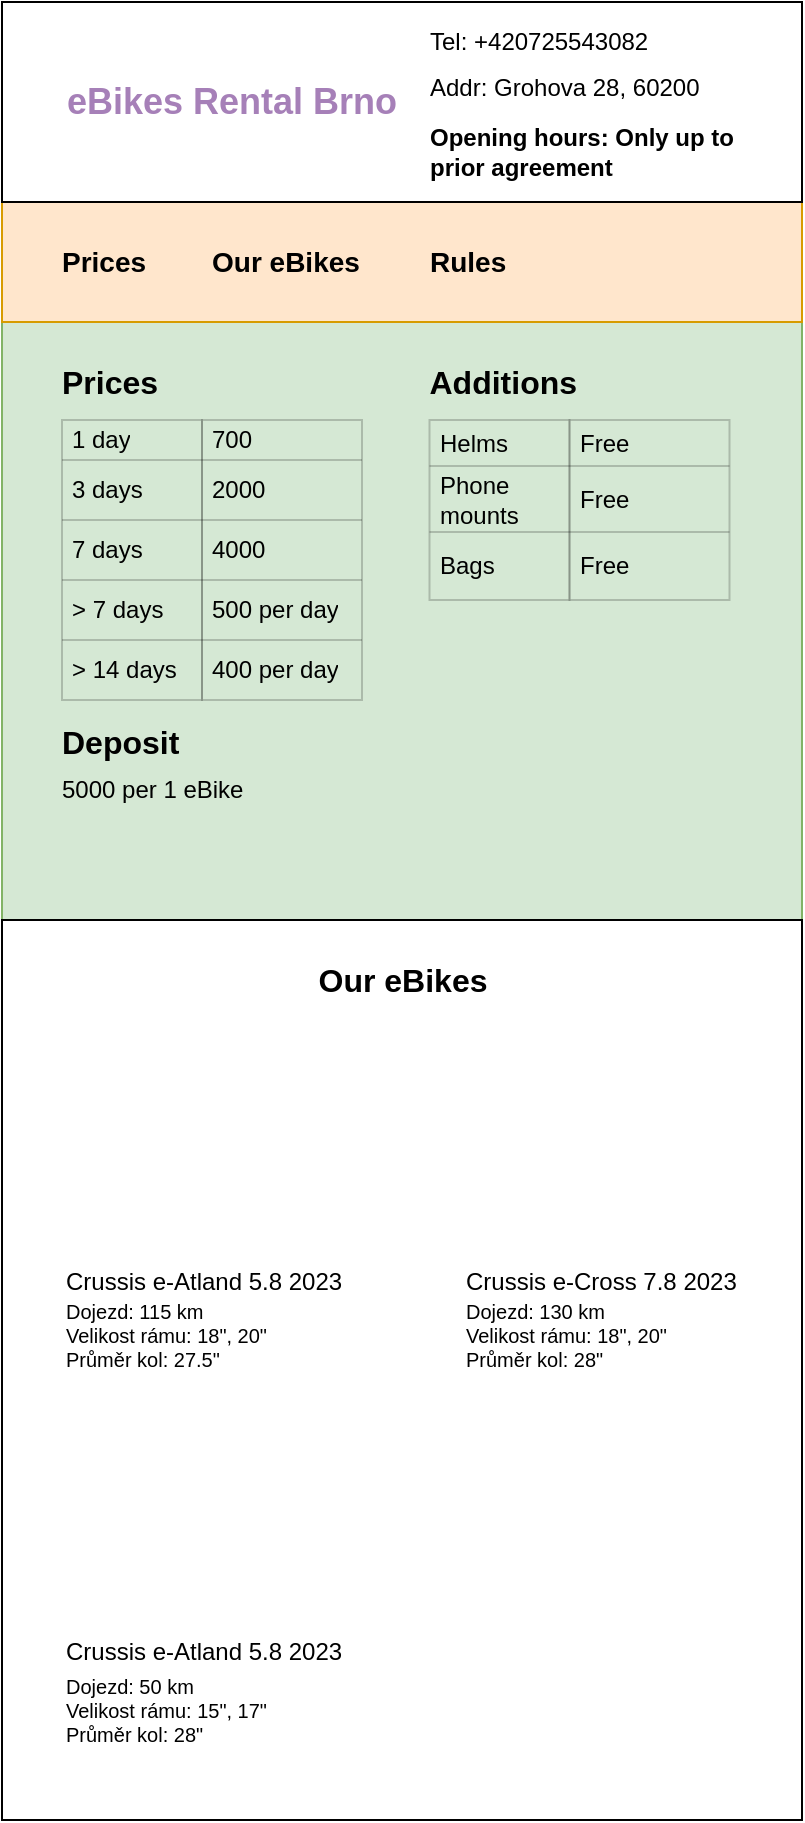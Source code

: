<mxfile version="24.7.4">
  <diagram name="Page-1" id="hJjBqLvvqv5Prr_OgkOo">
    <mxGraphModel dx="1272" dy="728" grid="1" gridSize="10" guides="1" tooltips="1" connect="1" arrows="1" fold="1" page="1" pageScale="1" pageWidth="827" pageHeight="1169" math="0" shadow="0">
      <root>
        <mxCell id="0" />
        <mxCell id="1" parent="0" />
        <mxCell id="w2WjnWx_LfguR5dHV_uu-86" value="" style="rounded=0;whiteSpace=wrap;html=1;fillColor=#d5e8d4;strokeColor=#82b366;fontFamily=Helvetica;" parent="1" vertex="1">
          <mxGeometry x="120" y="200" width="400" height="300" as="geometry" />
        </mxCell>
        <mxCell id="w2WjnWx_LfguR5dHV_uu-136" value="" style="rounded=0;whiteSpace=wrap;html=1;fillColor=#ffe6cc;strokeColor=#d79b00;fontFamily=Helvetica;" parent="1" vertex="1">
          <mxGeometry x="120" y="140" width="400" height="60" as="geometry" />
        </mxCell>
        <mxCell id="w2WjnWx_LfguR5dHV_uu-2" value="" style="rounded=0;whiteSpace=wrap;html=1;fontFamily=Helvetica;" parent="1" vertex="1">
          <mxGeometry x="120" y="40" width="400" height="100" as="geometry" />
        </mxCell>
        <mxCell id="w2WjnWx_LfguR5dHV_uu-3" value="eBikes Rental Brno" style="text;html=1;align=center;verticalAlign=middle;whiteSpace=wrap;rounded=0;fontSize=18;fontStyle=1;spacing=0;spacingLeft=0;fontFamily=Helvetica;fontColor=#A680B8;" parent="1" vertex="1">
          <mxGeometry x="150" y="75" width="170" height="30" as="geometry" />
        </mxCell>
        <mxCell id="w2WjnWx_LfguR5dHV_uu-5" value="Prices" style="text;html=1;align=left;verticalAlign=middle;whiteSpace=wrap;rounded=0;fontStyle=1;fontSize=14;fontFamily=Helvetica;spacing=0;" parent="1" vertex="1">
          <mxGeometry x="150" y="162.5" width="50" height="15" as="geometry" />
        </mxCell>
        <mxCell id="w2WjnWx_LfguR5dHV_uu-125" value="" style="group;fontFamily=Helvetica;spacing=0;" parent="1" vertex="1" connectable="0">
          <mxGeometry x="150" y="209" width="150" height="180" as="geometry" />
        </mxCell>
        <mxCell id="w2WjnWx_LfguR5dHV_uu-33" value="Prices" style="text;strokeColor=none;fillColor=none;fontSize=16;fontStyle=1;verticalAlign=middle;align=left;spacingLeft=0;spacing=0;fontFamily=Helvetica;" parent="w2WjnWx_LfguR5dHV_uu-125" vertex="1">
          <mxGeometry width="100" height="40" as="geometry" />
        </mxCell>
        <mxCell id="w2WjnWx_LfguR5dHV_uu-91" value="" style="group;fontFamily=Helvetica;" parent="w2WjnWx_LfguR5dHV_uu-125" vertex="1" connectable="0">
          <mxGeometry y="40" width="150" height="140" as="geometry" />
        </mxCell>
        <mxCell id="w2WjnWx_LfguR5dHV_uu-23" value="" style="shape=table;startSize=0;container=1;collapsible=0;childLayout=tableLayout;fontSize=11;fillColor=none;strokeColor=default;align=left;strokeWidth=1;perimeterSpacing=0;opacity=20;spacing=0;spacingLeft=0;fontFamily=Helvetica;" parent="w2WjnWx_LfguR5dHV_uu-91" vertex="1">
          <mxGeometry width="70" height="140" as="geometry" />
        </mxCell>
        <mxCell id="w2WjnWx_LfguR5dHV_uu-24" value="" style="shape=tableRow;horizontal=0;startSize=0;swimlaneHead=0;swimlaneBody=0;strokeColor=inherit;top=0;left=0;bottom=0;right=0;collapsible=0;dropTarget=0;fillColor=none;points=[[0,0.5],[1,0.5]];portConstraint=eastwest;fontSize=16;fontFamily=Helvetica;" parent="w2WjnWx_LfguR5dHV_uu-23" vertex="1">
          <mxGeometry width="70" height="20" as="geometry" />
        </mxCell>
        <mxCell id="w2WjnWx_LfguR5dHV_uu-25" value="1 day" style="shape=partialRectangle;html=1;whiteSpace=wrap;connectable=0;strokeColor=default;overflow=hidden;fillColor=none;top=0;left=0;bottom=0;right=0;pointerEvents=1;fontSize=12;align=left;spacingLeft=5;verticalAlign=middle;spacing=0;fontFamily=Helvetica;" parent="w2WjnWx_LfguR5dHV_uu-24" vertex="1">
          <mxGeometry width="70" height="20" as="geometry">
            <mxRectangle width="70" height="20" as="alternateBounds" />
          </mxGeometry>
        </mxCell>
        <mxCell id="w2WjnWx_LfguR5dHV_uu-26" value="" style="shape=tableRow;horizontal=0;startSize=0;swimlaneHead=0;swimlaneBody=0;strokeColor=inherit;top=0;left=0;bottom=0;right=0;collapsible=0;dropTarget=0;fillColor=none;points=[[0,0.5],[1,0.5]];portConstraint=eastwest;fontSize=16;fontFamily=Helvetica;" parent="w2WjnWx_LfguR5dHV_uu-23" vertex="1">
          <mxGeometry y="20" width="70" height="30" as="geometry" />
        </mxCell>
        <mxCell id="w2WjnWx_LfguR5dHV_uu-27" value="3 days" style="shape=partialRectangle;html=1;whiteSpace=wrap;connectable=0;strokeColor=inherit;overflow=hidden;fillColor=none;top=0;left=0;bottom=0;right=0;pointerEvents=1;fontSize=12;align=left;spacingLeft=5;spacing=0;fontFamily=Helvetica;" parent="w2WjnWx_LfguR5dHV_uu-26" vertex="1">
          <mxGeometry width="70" height="30" as="geometry">
            <mxRectangle width="70" height="30" as="alternateBounds" />
          </mxGeometry>
        </mxCell>
        <mxCell id="w2WjnWx_LfguR5dHV_uu-28" value="" style="shape=tableRow;horizontal=0;startSize=0;swimlaneHead=0;swimlaneBody=0;strokeColor=inherit;top=0;left=0;bottom=0;right=0;collapsible=0;dropTarget=0;fillColor=none;points=[[0,0.5],[1,0.5]];portConstraint=eastwest;fontSize=16;fontFamily=Helvetica;" parent="w2WjnWx_LfguR5dHV_uu-23" vertex="1">
          <mxGeometry y="50" width="70" height="30" as="geometry" />
        </mxCell>
        <mxCell id="w2WjnWx_LfguR5dHV_uu-29" value="7 days" style="shape=partialRectangle;html=1;whiteSpace=wrap;connectable=0;strokeColor=inherit;overflow=hidden;fillColor=none;top=0;left=0;bottom=0;right=0;pointerEvents=1;fontSize=12;align=left;spacingLeft=5;spacing=0;fontFamily=Helvetica;" parent="w2WjnWx_LfguR5dHV_uu-28" vertex="1">
          <mxGeometry width="70" height="30" as="geometry">
            <mxRectangle width="70" height="30" as="alternateBounds" />
          </mxGeometry>
        </mxCell>
        <mxCell id="w2WjnWx_LfguR5dHV_uu-30" style="shape=tableRow;horizontal=0;startSize=0;swimlaneHead=0;swimlaneBody=0;strokeColor=inherit;top=0;left=0;bottom=0;right=0;collapsible=0;dropTarget=0;fillColor=none;points=[[0,0.5],[1,0.5]];portConstraint=eastwest;fontSize=16;spacingLeft=1;fontFamily=Helvetica;" parent="w2WjnWx_LfguR5dHV_uu-23" vertex="1">
          <mxGeometry y="80" width="70" height="30" as="geometry" />
        </mxCell>
        <mxCell id="w2WjnWx_LfguR5dHV_uu-31" value="&amp;gt; 7 days" style="shape=partialRectangle;html=1;whiteSpace=wrap;connectable=0;strokeColor=default;overflow=hidden;fillColor=none;top=0;left=0;bottom=0;right=0;pointerEvents=1;fontSize=12;align=left;spacingLeft=5;spacing=0;perimeterSpacing=1;fontFamily=Helvetica;" parent="w2WjnWx_LfguR5dHV_uu-30" vertex="1">
          <mxGeometry width="70" height="30" as="geometry">
            <mxRectangle width="70" height="30" as="alternateBounds" />
          </mxGeometry>
        </mxCell>
        <mxCell id="w2WjnWx_LfguR5dHV_uu-54" style="shape=tableRow;horizontal=0;startSize=0;swimlaneHead=0;swimlaneBody=0;strokeColor=inherit;top=0;left=0;bottom=0;right=0;collapsible=0;dropTarget=0;fillColor=none;points=[[0,0.5],[1,0.5]];portConstraint=eastwest;fontSize=16;spacingLeft=1;fontFamily=Helvetica;" parent="w2WjnWx_LfguR5dHV_uu-23" vertex="1">
          <mxGeometry y="110" width="70" height="30" as="geometry" />
        </mxCell>
        <mxCell id="w2WjnWx_LfguR5dHV_uu-55" value="&amp;gt; 14 days" style="shape=partialRectangle;html=1;whiteSpace=wrap;connectable=0;strokeColor=default;overflow=hidden;fillColor=none;top=0;left=0;bottom=0;right=0;pointerEvents=1;fontSize=12;align=left;spacingLeft=5;spacing=0;perimeterSpacing=1;fontFamily=Helvetica;" parent="w2WjnWx_LfguR5dHV_uu-54" vertex="1">
          <mxGeometry width="70" height="30" as="geometry">
            <mxRectangle width="70" height="30" as="alternateBounds" />
          </mxGeometry>
        </mxCell>
        <mxCell id="w2WjnWx_LfguR5dHV_uu-36" value="" style="shape=table;startSize=0;container=1;collapsible=0;childLayout=tableLayout;fontSize=11;fillColor=none;strokeColor=default;align=left;strokeWidth=1;perimeterSpacing=0;opacity=20;spacingLeft=0;spacing=0;fontFamily=Helvetica;" parent="w2WjnWx_LfguR5dHV_uu-91" vertex="1">
          <mxGeometry x="70" width="80" height="140" as="geometry" />
        </mxCell>
        <mxCell id="w2WjnWx_LfguR5dHV_uu-37" value="" style="shape=tableRow;horizontal=0;startSize=0;swimlaneHead=0;swimlaneBody=0;strokeColor=inherit;top=0;left=0;bottom=0;right=0;collapsible=0;dropTarget=0;fillColor=none;points=[[0,0.5],[1,0.5]];portConstraint=eastwest;fontSize=16;fontFamily=Helvetica;" parent="w2WjnWx_LfguR5dHV_uu-36" vertex="1">
          <mxGeometry width="80" height="20" as="geometry" />
        </mxCell>
        <mxCell id="w2WjnWx_LfguR5dHV_uu-38" value="700" style="shape=partialRectangle;html=1;whiteSpace=wrap;connectable=0;strokeColor=default;overflow=hidden;fillColor=none;top=0;left=0;bottom=0;right=0;pointerEvents=1;fontSize=12;align=left;spacingLeft=5;verticalAlign=middle;spacing=0;fontFamily=Helvetica;" parent="w2WjnWx_LfguR5dHV_uu-37" vertex="1">
          <mxGeometry width="80" height="20" as="geometry">
            <mxRectangle width="80" height="20" as="alternateBounds" />
          </mxGeometry>
        </mxCell>
        <mxCell id="w2WjnWx_LfguR5dHV_uu-39" value="" style="shape=tableRow;horizontal=0;startSize=0;swimlaneHead=0;swimlaneBody=0;strokeColor=inherit;top=0;left=0;bottom=0;right=0;collapsible=0;dropTarget=0;fillColor=none;points=[[0,0.5],[1,0.5]];portConstraint=eastwest;fontSize=16;fontFamily=Helvetica;" parent="w2WjnWx_LfguR5dHV_uu-36" vertex="1">
          <mxGeometry y="20" width="80" height="30" as="geometry" />
        </mxCell>
        <mxCell id="w2WjnWx_LfguR5dHV_uu-40" value="2000" style="shape=partialRectangle;html=1;whiteSpace=wrap;connectable=0;strokeColor=inherit;overflow=hidden;fillColor=none;top=0;left=0;bottom=0;right=0;pointerEvents=1;fontSize=12;align=left;spacingLeft=5;spacing=0;fontFamily=Helvetica;" parent="w2WjnWx_LfguR5dHV_uu-39" vertex="1">
          <mxGeometry width="80" height="30" as="geometry">
            <mxRectangle width="80" height="30" as="alternateBounds" />
          </mxGeometry>
        </mxCell>
        <mxCell id="w2WjnWx_LfguR5dHV_uu-41" value="" style="shape=tableRow;horizontal=0;startSize=0;swimlaneHead=0;swimlaneBody=0;strokeColor=inherit;top=0;left=0;bottom=0;right=0;collapsible=0;dropTarget=0;fillColor=none;points=[[0,0.5],[1,0.5]];portConstraint=eastwest;fontSize=16;fontFamily=Helvetica;" parent="w2WjnWx_LfguR5dHV_uu-36" vertex="1">
          <mxGeometry y="50" width="80" height="30" as="geometry" />
        </mxCell>
        <mxCell id="w2WjnWx_LfguR5dHV_uu-42" value="4000" style="shape=partialRectangle;html=1;whiteSpace=wrap;connectable=0;strokeColor=inherit;overflow=hidden;fillColor=none;top=0;left=0;bottom=0;right=0;pointerEvents=1;fontSize=12;align=left;spacingLeft=5;spacing=0;fontFamily=Helvetica;" parent="w2WjnWx_LfguR5dHV_uu-41" vertex="1">
          <mxGeometry width="80" height="30" as="geometry">
            <mxRectangle width="80" height="30" as="alternateBounds" />
          </mxGeometry>
        </mxCell>
        <mxCell id="w2WjnWx_LfguR5dHV_uu-43" style="shape=tableRow;horizontal=0;startSize=0;swimlaneHead=0;swimlaneBody=0;strokeColor=inherit;top=0;left=0;bottom=0;right=0;collapsible=0;dropTarget=0;fillColor=none;points=[[0,0.5],[1,0.5]];portConstraint=eastwest;fontSize=16;fontFamily=Helvetica;" parent="w2WjnWx_LfguR5dHV_uu-36" vertex="1">
          <mxGeometry y="80" width="80" height="30" as="geometry" />
        </mxCell>
        <mxCell id="w2WjnWx_LfguR5dHV_uu-44" value="500 per day" style="shape=partialRectangle;html=1;whiteSpace=wrap;connectable=0;strokeColor=default;overflow=hidden;fillColor=none;top=0;left=0;bottom=0;right=0;pointerEvents=1;fontSize=12;align=left;spacingLeft=5;spacing=0;perimeterSpacing=1;fontFamily=Helvetica;" parent="w2WjnWx_LfguR5dHV_uu-43" vertex="1">
          <mxGeometry width="80" height="30" as="geometry">
            <mxRectangle width="80" height="30" as="alternateBounds" />
          </mxGeometry>
        </mxCell>
        <mxCell id="w2WjnWx_LfguR5dHV_uu-56" style="shape=tableRow;horizontal=0;startSize=0;swimlaneHead=0;swimlaneBody=0;strokeColor=inherit;top=0;left=0;bottom=0;right=0;collapsible=0;dropTarget=0;fillColor=none;points=[[0,0.5],[1,0.5]];portConstraint=eastwest;fontSize=16;fontFamily=Helvetica;" parent="w2WjnWx_LfguR5dHV_uu-36" vertex="1">
          <mxGeometry y="110" width="80" height="30" as="geometry" />
        </mxCell>
        <mxCell id="w2WjnWx_LfguR5dHV_uu-57" value="400 per day" style="shape=partialRectangle;html=1;whiteSpace=wrap;connectable=0;strokeColor=default;overflow=hidden;fillColor=none;top=0;left=0;bottom=0;right=0;pointerEvents=1;fontSize=12;align=left;spacingLeft=5;spacing=0;perimeterSpacing=1;fontFamily=Helvetica;" parent="w2WjnWx_LfguR5dHV_uu-56" vertex="1">
          <mxGeometry width="80" height="30" as="geometry">
            <mxRectangle width="80" height="30" as="alternateBounds" />
          </mxGeometry>
        </mxCell>
        <mxCell id="w2WjnWx_LfguR5dHV_uu-131" value="Deposit" style="text;strokeColor=none;fillColor=none;fontSize=16;fontStyle=1;verticalAlign=middle;align=left;spacingLeft=0;spacing=0;fontFamily=Helvetica;" parent="1" vertex="1">
          <mxGeometry x="150" y="389" width="100" height="40" as="geometry" />
        </mxCell>
        <mxCell id="w2WjnWx_LfguR5dHV_uu-132" value="5000 per 1 eBike" style="text;html=1;align=left;verticalAlign=middle;whiteSpace=wrap;rounded=0;fontFamily=Helvetica;spacing=0;" parent="1" vertex="1">
          <mxGeometry x="150" y="419" width="110" height="30" as="geometry" />
        </mxCell>
        <mxCell id="w2WjnWx_LfguR5dHV_uu-123" value="" style="group;fontFamily=Helvetica;" parent="1" vertex="1" connectable="0">
          <mxGeometry x="120" y="499" width="400" height="450" as="geometry" />
        </mxCell>
        <mxCell id="w2WjnWx_LfguR5dHV_uu-60" value="&lt;div&gt;&lt;br&gt;&lt;/div&gt;" style="rounded=0;whiteSpace=wrap;html=1;container=0;fontFamily=Helvetica;" parent="w2WjnWx_LfguR5dHV_uu-123" vertex="1">
          <mxGeometry width="400" height="450" as="geometry" />
        </mxCell>
        <mxCell id="w2WjnWx_LfguR5dHV_uu-61" value="Our eBikes" style="text;strokeColor=none;fillColor=none;html=1;fontSize=16;fontStyle=1;verticalAlign=middle;align=center;fontFamily=Helvetica;" parent="w2WjnWx_LfguR5dHV_uu-123" vertex="1">
          <mxGeometry x="125" y="10" width="150" height="40" as="geometry" />
        </mxCell>
        <mxCell id="w2WjnWx_LfguR5dHV_uu-62" value="" style="shape=image;verticalLabelPosition=bottom;labelBackgroundColor=default;verticalAlign=top;aspect=fixed;imageAspect=0;image=https://www.rkcyklos.cz/sites/default/files/styles/large/public/images/produkt/1_2051.jpg?itok=M1wQoRJO;spacing=0;spacingLeft=5;fontFamily=Helvetica;direction=east;" parent="w2WjnWx_LfguR5dHV_uu-123" vertex="1">
          <mxGeometry x="30" y="60" width="139.825" height="104.869" as="geometry" />
        </mxCell>
        <mxCell id="w2WjnWx_LfguR5dHV_uu-65" value="Crussis e-Atland 5.8 2023" style="text;strokeColor=none;fillColor=none;fontSize=12;fontStyle=0;verticalAlign=middle;align=left;fontColor=default;horizontal=1;fontFamily=Helvetica;" parent="w2WjnWx_LfguR5dHV_uu-123" vertex="1">
          <mxGeometry x="30.0" y="165" width="140.0" height="30" as="geometry" />
        </mxCell>
        <mxCell id="w2WjnWx_LfguR5dHV_uu-66" value="Dojezd: 115 km&#xa;Velikost rámu: 18&quot;, 20&quot;&#xa;Průměr kol: 27.5&quot;" style="text;align=left;verticalAlign=middle;rounded=0;spacing=2;textShadow=0;fontSize=10;fontFamily=Helvetica;" parent="w2WjnWx_LfguR5dHV_uu-123" vertex="1">
          <mxGeometry x="30.0" y="190" width="140.0" height="35" as="geometry" />
        </mxCell>
        <mxCell id="w2WjnWx_LfguR5dHV_uu-68" value="Crussis e-Cross 7.8 2023" style="text;strokeColor=none;fillColor=none;fontSize=12;fontStyle=0;verticalAlign=middle;align=left;fontColor=default;horizontal=1;fontFamily=Helvetica;" parent="w2WjnWx_LfguR5dHV_uu-123" vertex="1">
          <mxGeometry x="230.0" y="165" width="140.0" height="30" as="geometry" />
        </mxCell>
        <mxCell id="w2WjnWx_LfguR5dHV_uu-71" value="" style="shape=image;verticalLabelPosition=bottom;labelBackgroundColor=default;verticalAlign=top;aspect=fixed;imageAspect=0;image=https://www.rkcyklos.cz/sites/default/files/styles/large/public/images/produkt/1_2101.jpg?itok=wUofIBJx;fontFamily=Helvetica;" parent="w2WjnWx_LfguR5dHV_uu-123" vertex="1">
          <mxGeometry x="30.0" y="245" width="139.825" height="104.869" as="geometry" />
        </mxCell>
        <mxCell id="w2WjnWx_LfguR5dHV_uu-72" value="Crussis e-Atland 5.8 2023" style="text;strokeColor=none;fillColor=none;fontSize=12;fontStyle=0;verticalAlign=middle;align=left;fontColor=default;horizontal=1;fontFamily=Helvetica;" parent="w2WjnWx_LfguR5dHV_uu-123" vertex="1">
          <mxGeometry x="30.0" y="350" width="140.0" height="30" as="geometry" />
        </mxCell>
        <mxCell id="w2WjnWx_LfguR5dHV_uu-84" value="Dojezd: 50 km&#xa;Velikost rámu: 15&quot;, 17&quot;&#xa;Průměr kol: 28&quot;" style="text;align=left;verticalAlign=middle;rounded=0;spacing=2;textShadow=0;fontSize=10;fontFamily=Helvetica;" parent="w2WjnWx_LfguR5dHV_uu-123" vertex="1">
          <mxGeometry x="30.0" y="375" width="140.0" height="40" as="geometry" />
        </mxCell>
        <mxCell id="w2WjnWx_LfguR5dHV_uu-85" value="Dojezd: 130 km&#xa;Velikost rámu: 18&quot;, 20&quot;&#xa;Průměr kol: 28&quot;" style="text;align=left;verticalAlign=middle;rounded=0;spacing=2;textShadow=0;fontSize=10;fontFamily=Helvetica;" parent="w2WjnWx_LfguR5dHV_uu-123" vertex="1">
          <mxGeometry x="230.0" y="185" width="140.0" height="45" as="geometry" />
        </mxCell>
        <mxCell id="w2WjnWx_LfguR5dHV_uu-67" value="" style="shape=image;verticalLabelPosition=bottom;labelBackgroundColor=default;verticalAlign=top;aspect=fixed;imageAspect=0;image=https://www.rkcyklos.cz/sites/default/files/styles/large/public/images/produkt/1_2118.jpg?itok=vNE4oquI;fontFamily=Helvetica;direction=east;" parent="w2WjnWx_LfguR5dHV_uu-123" vertex="1">
          <mxGeometry x="230.0" y="60" width="139.825" height="104.869" as="geometry" />
        </mxCell>
        <mxCell id="w2WjnWx_LfguR5dHV_uu-135" value="Our eBikes" style="text;html=1;align=left;verticalAlign=middle;whiteSpace=wrap;rounded=0;fontStyle=1;fontSize=14;fontFamily=Helvetica;spacing=0;" parent="1" vertex="1">
          <mxGeometry x="225" y="155" width="85" height="30" as="geometry" />
        </mxCell>
        <mxCell id="w2WjnWx_LfguR5dHV_uu-137" value="Rules" style="text;html=1;align=left;verticalAlign=middle;whiteSpace=wrap;rounded=0;fontStyle=1;fontSize=14;fontFamily=Helvetica;spacing=0;" parent="1" vertex="1">
          <mxGeometry x="333.75" y="155" width="85" height="30" as="geometry" />
        </mxCell>
        <mxCell id="w2WjnWx_LfguR5dHV_uu-98" value="" style="group;fontFamily=Helvetica;" parent="1" vertex="1" connectable="0">
          <mxGeometry x="333.75" y="219" width="150" height="140" as="geometry" />
        </mxCell>
        <mxCell id="w2WjnWx_LfguR5dHV_uu-99" value="" style="shape=table;startSize=0;container=1;collapsible=0;childLayout=tableLayout;fontSize=11;fillColor=none;strokeColor=default;align=left;strokeWidth=1;perimeterSpacing=0;opacity=20;spacing=0;spacingLeft=0;fontFamily=Helvetica;" parent="w2WjnWx_LfguR5dHV_uu-98" vertex="1">
          <mxGeometry y="30" width="70" height="90" as="geometry" />
        </mxCell>
        <mxCell id="w2WjnWx_LfguR5dHV_uu-100" value="" style="shape=tableRow;horizontal=0;startSize=0;swimlaneHead=0;swimlaneBody=0;strokeColor=inherit;top=0;left=0;bottom=0;right=0;collapsible=0;dropTarget=0;fillColor=none;points=[[0,0.5],[1,0.5]];portConstraint=eastwest;fontSize=16;fontFamily=Helvetica;" parent="w2WjnWx_LfguR5dHV_uu-99" vertex="1">
          <mxGeometry width="70" height="23" as="geometry" />
        </mxCell>
        <mxCell id="w2WjnWx_LfguR5dHV_uu-101" value="Helms" style="shape=partialRectangle;html=1;whiteSpace=wrap;connectable=0;strokeColor=default;overflow=hidden;fillColor=none;top=0;left=0;bottom=0;right=0;pointerEvents=1;fontSize=12;align=left;spacingLeft=5;verticalAlign=middle;spacing=0;fontFamily=Helvetica;" parent="w2WjnWx_LfguR5dHV_uu-100" vertex="1">
          <mxGeometry width="70" height="23" as="geometry">
            <mxRectangle width="70" height="23" as="alternateBounds" />
          </mxGeometry>
        </mxCell>
        <mxCell id="w2WjnWx_LfguR5dHV_uu-102" value="" style="shape=tableRow;horizontal=0;startSize=0;swimlaneHead=0;swimlaneBody=0;strokeColor=inherit;top=0;left=0;bottom=0;right=0;collapsible=0;dropTarget=0;fillColor=none;points=[[0,0.5],[1,0.5]];portConstraint=eastwest;fontSize=16;fontFamily=Helvetica;" parent="w2WjnWx_LfguR5dHV_uu-99" vertex="1">
          <mxGeometry y="23" width="70" height="33" as="geometry" />
        </mxCell>
        <mxCell id="w2WjnWx_LfguR5dHV_uu-103" value="Phone mounts" style="shape=partialRectangle;html=1;whiteSpace=wrap;connectable=0;strokeColor=inherit;overflow=hidden;fillColor=none;top=0;left=0;bottom=0;right=0;pointerEvents=1;fontSize=12;align=left;spacingLeft=5;spacing=0;fontFamily=Helvetica;" parent="w2WjnWx_LfguR5dHV_uu-102" vertex="1">
          <mxGeometry width="70" height="33" as="geometry">
            <mxRectangle width="70" height="33" as="alternateBounds" />
          </mxGeometry>
        </mxCell>
        <mxCell id="w2WjnWx_LfguR5dHV_uu-104" value="" style="shape=tableRow;horizontal=0;startSize=0;swimlaneHead=0;swimlaneBody=0;strokeColor=inherit;top=0;left=0;bottom=0;right=0;collapsible=0;dropTarget=0;fillColor=none;points=[[0,0.5],[1,0.5]];portConstraint=eastwest;fontSize=16;fontFamily=Helvetica;" parent="w2WjnWx_LfguR5dHV_uu-99" vertex="1">
          <mxGeometry y="56" width="70" height="34" as="geometry" />
        </mxCell>
        <mxCell id="w2WjnWx_LfguR5dHV_uu-105" value="Bags" style="shape=partialRectangle;html=1;whiteSpace=wrap;connectable=0;strokeColor=inherit;overflow=hidden;fillColor=none;top=0;left=0;bottom=0;right=0;pointerEvents=1;fontSize=12;align=left;spacingLeft=5;spacing=0;fontFamily=Helvetica;" parent="w2WjnWx_LfguR5dHV_uu-104" vertex="1">
          <mxGeometry width="70" height="34" as="geometry">
            <mxRectangle width="70" height="34" as="alternateBounds" />
          </mxGeometry>
        </mxCell>
        <mxCell id="w2WjnWx_LfguR5dHV_uu-110" value="" style="shape=table;startSize=0;container=1;collapsible=0;childLayout=tableLayout;fontSize=11;fillColor=none;strokeColor=default;align=left;strokeWidth=1;perimeterSpacing=0;opacity=20;spacingLeft=0;spacing=0;fontFamily=Helvetica;" parent="w2WjnWx_LfguR5dHV_uu-98" vertex="1">
          <mxGeometry x="70" y="30" width="80" height="90" as="geometry" />
        </mxCell>
        <mxCell id="w2WjnWx_LfguR5dHV_uu-111" value="" style="shape=tableRow;horizontal=0;startSize=0;swimlaneHead=0;swimlaneBody=0;strokeColor=inherit;top=0;left=0;bottom=0;right=0;collapsible=0;dropTarget=0;fillColor=none;points=[[0,0.5],[1,0.5]];portConstraint=eastwest;fontSize=16;fontFamily=Helvetica;" parent="w2WjnWx_LfguR5dHV_uu-110" vertex="1">
          <mxGeometry width="80" height="23" as="geometry" />
        </mxCell>
        <mxCell id="w2WjnWx_LfguR5dHV_uu-112" value="Free" style="shape=partialRectangle;html=1;whiteSpace=wrap;connectable=0;strokeColor=default;overflow=hidden;fillColor=none;top=0;left=0;bottom=0;right=0;pointerEvents=1;fontSize=12;align=left;spacingLeft=5;verticalAlign=middle;spacing=0;fontFamily=Helvetica;" parent="w2WjnWx_LfguR5dHV_uu-111" vertex="1">
          <mxGeometry width="80" height="23" as="geometry">
            <mxRectangle width="80" height="23" as="alternateBounds" />
          </mxGeometry>
        </mxCell>
        <mxCell id="w2WjnWx_LfguR5dHV_uu-113" value="" style="shape=tableRow;horizontal=0;startSize=0;swimlaneHead=0;swimlaneBody=0;strokeColor=inherit;top=0;left=0;bottom=0;right=0;collapsible=0;dropTarget=0;fillColor=none;points=[[0,0.5],[1,0.5]];portConstraint=eastwest;fontSize=16;fontFamily=Helvetica;" parent="w2WjnWx_LfguR5dHV_uu-110" vertex="1">
          <mxGeometry y="23" width="80" height="33" as="geometry" />
        </mxCell>
        <mxCell id="w2WjnWx_LfguR5dHV_uu-114" value="Free" style="shape=partialRectangle;html=1;whiteSpace=wrap;connectable=0;strokeColor=inherit;overflow=hidden;fillColor=none;top=0;left=0;bottom=0;right=0;pointerEvents=1;fontSize=12;align=left;spacingLeft=5;spacing=0;fontFamily=Helvetica;" parent="w2WjnWx_LfguR5dHV_uu-113" vertex="1">
          <mxGeometry width="80" height="33" as="geometry">
            <mxRectangle width="80" height="33" as="alternateBounds" />
          </mxGeometry>
        </mxCell>
        <mxCell id="w2WjnWx_LfguR5dHV_uu-115" value="" style="shape=tableRow;horizontal=0;startSize=0;swimlaneHead=0;swimlaneBody=0;strokeColor=inherit;top=0;left=0;bottom=0;right=0;collapsible=0;dropTarget=0;fillColor=none;points=[[0,0.5],[1,0.5]];portConstraint=eastwest;fontSize=16;fontFamily=Helvetica;" parent="w2WjnWx_LfguR5dHV_uu-110" vertex="1">
          <mxGeometry y="56" width="80" height="34" as="geometry" />
        </mxCell>
        <mxCell id="w2WjnWx_LfguR5dHV_uu-116" value="Free" style="shape=partialRectangle;html=1;whiteSpace=wrap;connectable=0;strokeColor=inherit;overflow=hidden;fillColor=none;top=0;left=0;bottom=0;right=0;pointerEvents=1;fontSize=12;align=left;spacingLeft=5;spacing=0;fontFamily=Helvetica;" parent="w2WjnWx_LfguR5dHV_uu-115" vertex="1">
          <mxGeometry width="80" height="34" as="geometry">
            <mxRectangle width="80" height="34" as="alternateBounds" />
          </mxGeometry>
        </mxCell>
        <mxCell id="w2WjnWx_LfguR5dHV_uu-95" value="Additions" style="text;strokeColor=none;fillColor=none;fontSize=16;fontStyle=1;verticalAlign=middle;align=left;spacingLeft=0;spacing=0;fontFamily=Helvetica;" parent="w2WjnWx_LfguR5dHV_uu-98" vertex="1">
          <mxGeometry y="-10" width="100" height="40" as="geometry" />
        </mxCell>
        <mxCell id="w2WjnWx_LfguR5dHV_uu-59" value="Tel: +420725543082" style="text;align=left;verticalAlign=middle;rounded=0;spacing=0;spacingLeft=0;html=1;whiteSpace=wrap;fontFamily=Helvetica;" parent="1" vertex="1">
          <mxGeometry x="333.75" y="50" width="122.5" height="20" as="geometry" />
        </mxCell>
        <mxCell id="w2WjnWx_LfguR5dHV_uu-87" value="&lt;span style=&quot;&quot;&gt;Addr:&amp;nbsp;&lt;/span&gt;&lt;span style=&quot;&quot;&gt;Grohova 28,&amp;nbsp;60200&lt;/span&gt;" style="text;html=1;align=left;verticalAlign=middle;whiteSpace=wrap;rounded=0;spacing=0;fontFamily=Helvetica;" parent="1" vertex="1">
          <mxGeometry x="333.75" y="70" width="156.25" height="25" as="geometry" />
        </mxCell>
        <mxCell id="w2WjnWx_LfguR5dHV_uu-88" value="&lt;div&gt;&lt;b style=&quot;background-color: initial;&quot;&gt;Opening hours: Only up to prior agreement&lt;/b&gt;&lt;br&gt;&lt;/div&gt;" style="text;html=1;align=left;verticalAlign=middle;whiteSpace=wrap;rounded=0;spacing=0;fontFamily=Helvetica;" parent="1" vertex="1">
          <mxGeometry x="333.75" y="95" width="150" height="40" as="geometry" />
        </mxCell>
      </root>
    </mxGraphModel>
  </diagram>
</mxfile>
